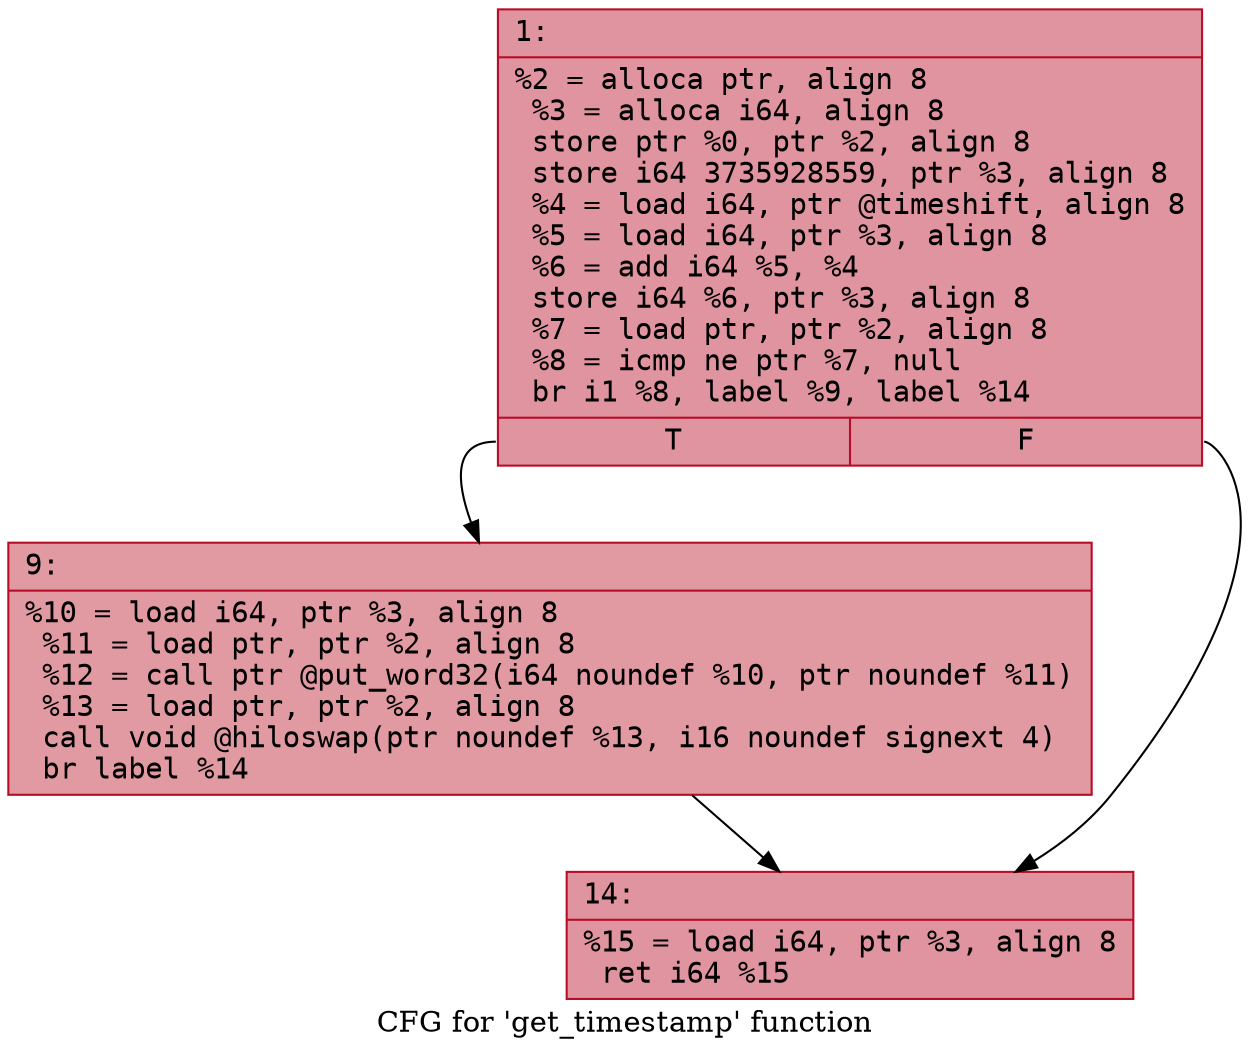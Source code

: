digraph "CFG for 'get_timestamp' function" {
	label="CFG for 'get_timestamp' function";

	Node0x6000002bb430 [shape=record,color="#b70d28ff", style=filled, fillcolor="#b70d2870" fontname="Courier",label="{1:\l|  %2 = alloca ptr, align 8\l  %3 = alloca i64, align 8\l  store ptr %0, ptr %2, align 8\l  store i64 3735928559, ptr %3, align 8\l  %4 = load i64, ptr @timeshift, align 8\l  %5 = load i64, ptr %3, align 8\l  %6 = add i64 %5, %4\l  store i64 %6, ptr %3, align 8\l  %7 = load ptr, ptr %2, align 8\l  %8 = icmp ne ptr %7, null\l  br i1 %8, label %9, label %14\l|{<s0>T|<s1>F}}"];
	Node0x6000002bb430:s0 -> Node0x6000002bb480[tooltip="1 -> 9\nProbability 62.50%" ];
	Node0x6000002bb430:s1 -> Node0x6000002bb4d0[tooltip="1 -> 14\nProbability 37.50%" ];
	Node0x6000002bb480 [shape=record,color="#b70d28ff", style=filled, fillcolor="#bb1b2c70" fontname="Courier",label="{9:\l|  %10 = load i64, ptr %3, align 8\l  %11 = load ptr, ptr %2, align 8\l  %12 = call ptr @put_word32(i64 noundef %10, ptr noundef %11)\l  %13 = load ptr, ptr %2, align 8\l  call void @hiloswap(ptr noundef %13, i16 noundef signext 4)\l  br label %14\l}"];
	Node0x6000002bb480 -> Node0x6000002bb4d0[tooltip="9 -> 14\nProbability 100.00%" ];
	Node0x6000002bb4d0 [shape=record,color="#b70d28ff", style=filled, fillcolor="#b70d2870" fontname="Courier",label="{14:\l|  %15 = load i64, ptr %3, align 8\l  ret i64 %15\l}"];
}
